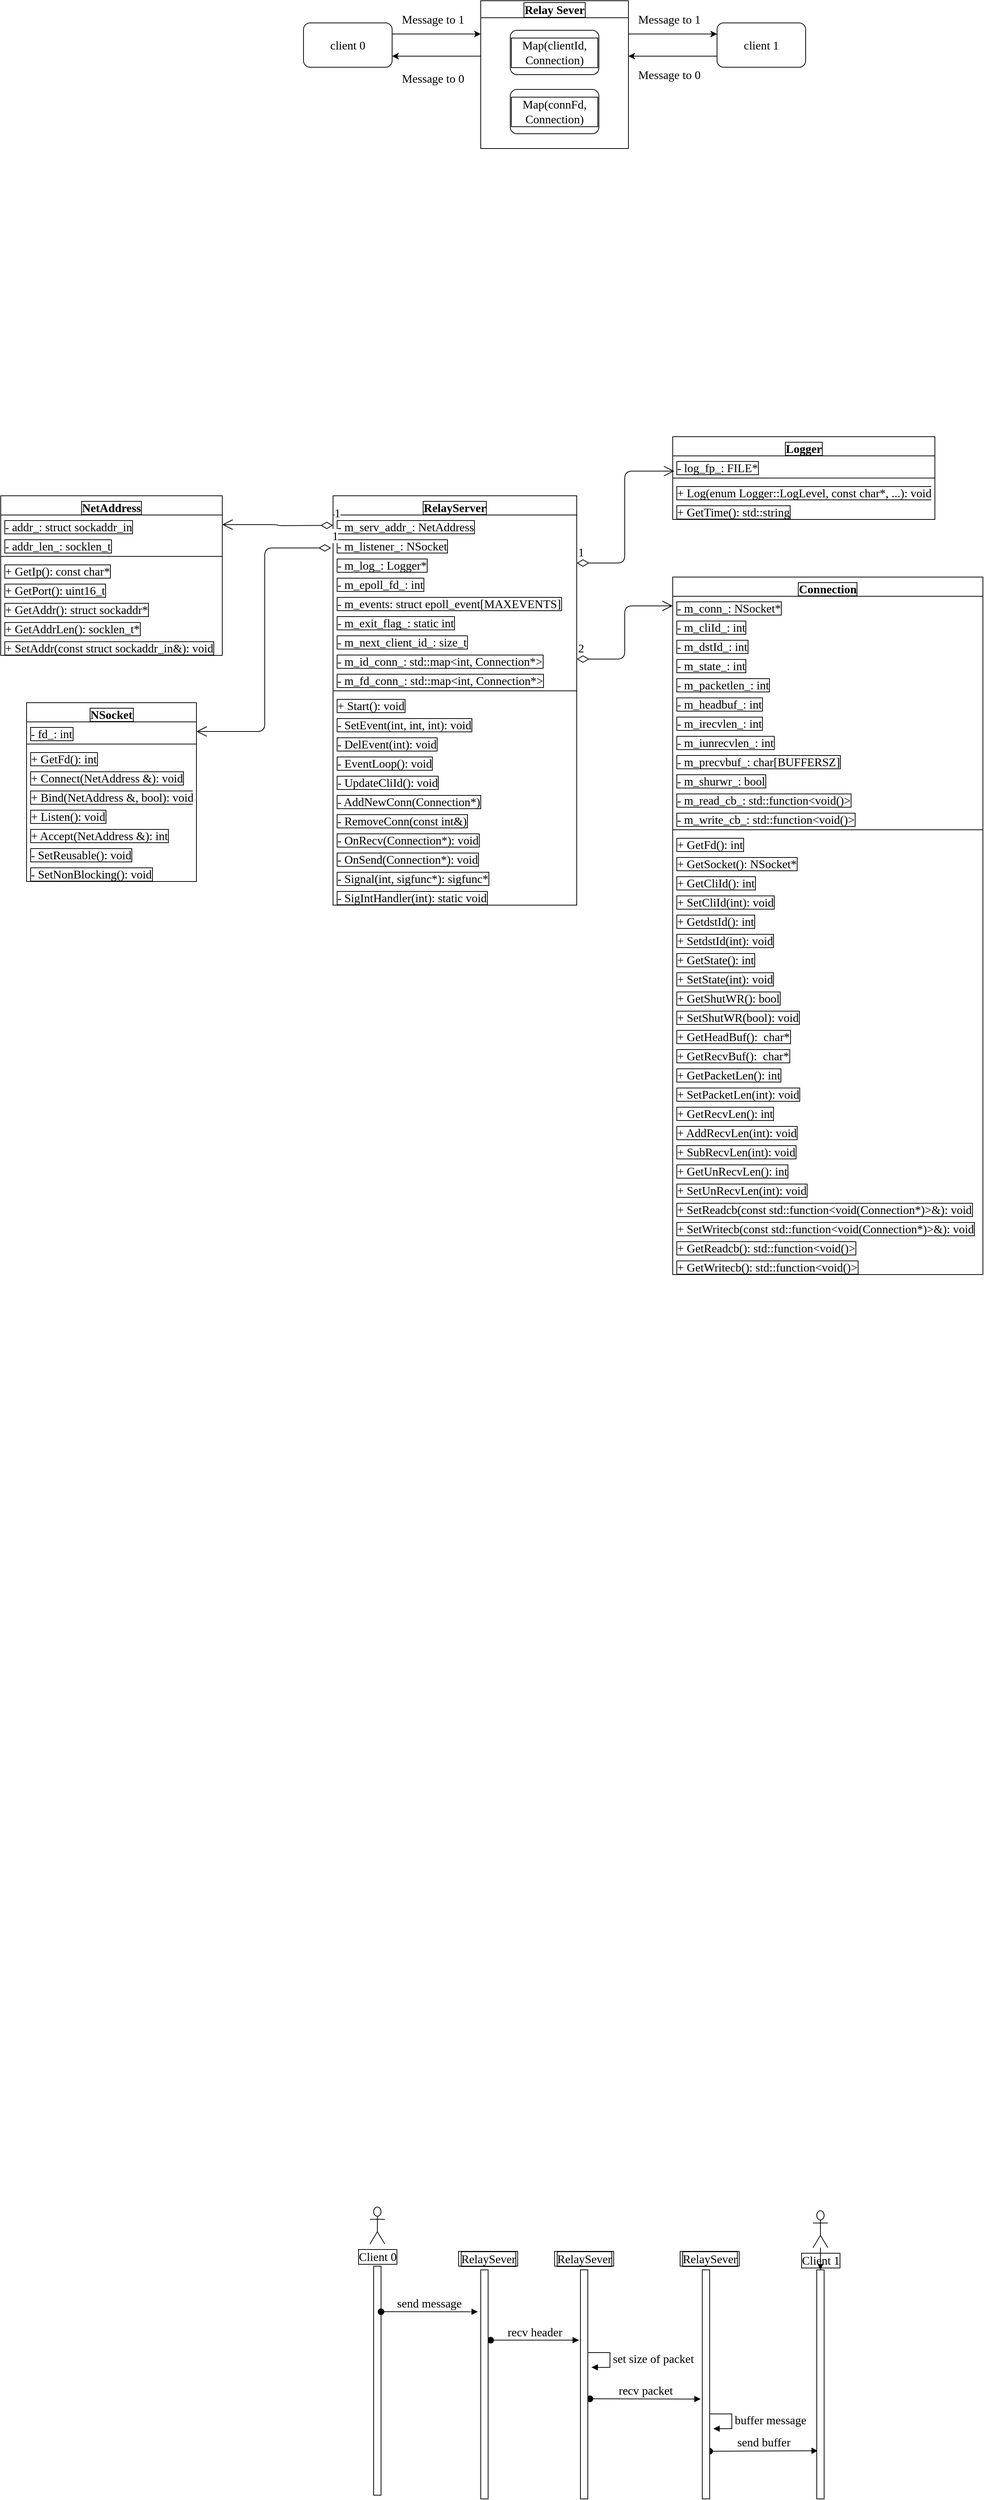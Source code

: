 <mxfile>
    <diagram id="8KLUlm-gPllUSoMWgSKK" name="第 1 页">
        <mxGraphModel dx="1813" dy="1085" grid="1" gridSize="10" guides="1" tooltips="1" connect="1" arrows="1" fold="1" page="0" pageScale="1" pageWidth="827" pageHeight="1169" math="0" shadow="0">
            <root>
                <mxCell id="0"/>
                <mxCell id="1" parent="0"/>
                <mxCell id="11" style="edgeStyle=none;html=1;exitX=1;exitY=0.25;exitDx=0;exitDy=0;fontFamily=Times New Roman;fontSize=16;" parent="1" edge="1">
                    <mxGeometry relative="1" as="geometry">
                        <mxPoint x="460" y="-265" as="sourcePoint"/>
                        <mxPoint x="580" y="-265" as="targetPoint"/>
                    </mxGeometry>
                </mxCell>
                <mxCell id="12" style="edgeStyle=none;html=1;fontFamily=Times New Roman;fontSize=16;entryX=1;entryY=0.75;entryDx=0;entryDy=0;" parent="1" edge="1">
                    <mxGeometry relative="1" as="geometry">
                        <mxPoint x="460" y="-235" as="targetPoint"/>
                        <mxPoint x="580" y="-235" as="sourcePoint"/>
                    </mxGeometry>
                </mxCell>
                <mxCell id="6" value="client 0" style="rounded=1;whiteSpace=wrap;html=1;fontFamily=Times New Roman;fontSize=16;" parent="1" vertex="1">
                    <mxGeometry x="20" y="-280" width="120" height="60" as="geometry"/>
                </mxCell>
                <mxCell id="7" value="client 1" style="rounded=1;whiteSpace=wrap;html=1;fontFamily=Times New Roman;fontSize=16;" parent="1" vertex="1">
                    <mxGeometry x="580" y="-280" width="120" height="60" as="geometry"/>
                </mxCell>
                <mxCell id="9" value="Relay Sever" style="swimlane;whiteSpace=wrap;html=1;labelBorderColor=default;fontFamily=Times New Roman;fontSize=16;" parent="1" vertex="1">
                    <mxGeometry x="260" y="-310" width="200" height="200" as="geometry">
                        <mxRectangle x="290" y="110" width="120" height="30" as="alternateBounds"/>
                    </mxGeometry>
                </mxCell>
                <mxCell id="16" value="Map(clientId, Connection)" style="rounded=1;whiteSpace=wrap;html=1;labelBorderColor=default;fontFamily=Times New Roman;fontSize=16;" parent="9" vertex="1">
                    <mxGeometry x="40" y="40" width="120" height="60" as="geometry"/>
                </mxCell>
                <mxCell id="17" value="Map(connFd, Connection)" style="rounded=1;whiteSpace=wrap;html=1;labelBorderColor=default;fontFamily=Times New Roman;fontSize=16;" parent="9" vertex="1">
                    <mxGeometry x="40" y="120" width="120" height="60" as="geometry"/>
                </mxCell>
                <mxCell id="15" value="Message to 1" style="text;html=1;align=center;verticalAlign=middle;resizable=0;points=[];autosize=1;strokeColor=none;fillColor=none;fontSize=16;fontFamily=Times New Roman;" parent="1" vertex="1">
                    <mxGeometry x="460" y="-300" width="110" height="30" as="geometry"/>
                </mxCell>
                <mxCell id="18" value="Message to 0" style="text;html=1;align=center;verticalAlign=middle;resizable=0;points=[];autosize=1;strokeColor=none;fillColor=none;fontSize=16;fontFamily=Times New Roman;" parent="1" vertex="1">
                    <mxGeometry x="460" y="-225" width="110" height="30" as="geometry"/>
                </mxCell>
                <mxCell id="19" style="edgeStyle=none;html=1;exitX=1;exitY=0.25;exitDx=0;exitDy=0;fontFamily=Times New Roman;fontSize=16;" parent="1" edge="1">
                    <mxGeometry relative="1" as="geometry">
                        <mxPoint x="140" y="-265" as="sourcePoint"/>
                        <mxPoint x="260" y="-265" as="targetPoint"/>
                    </mxGeometry>
                </mxCell>
                <mxCell id="20" style="edgeStyle=none;html=1;fontFamily=Times New Roman;fontSize=16;entryX=1;entryY=0.75;entryDx=0;entryDy=0;" parent="1" edge="1">
                    <mxGeometry relative="1" as="geometry">
                        <mxPoint x="140" y="-235" as="targetPoint"/>
                        <mxPoint x="260" y="-235" as="sourcePoint"/>
                    </mxGeometry>
                </mxCell>
                <mxCell id="21" value="Message to 1" style="text;html=1;align=center;verticalAlign=middle;resizable=0;points=[];autosize=1;strokeColor=none;fillColor=none;fontSize=16;fontFamily=Times New Roman;" parent="1" vertex="1">
                    <mxGeometry x="140" y="-300" width="110" height="30" as="geometry"/>
                </mxCell>
                <mxCell id="22" value="Message to 0" style="text;html=1;align=center;verticalAlign=middle;resizable=0;points=[];autosize=1;strokeColor=none;fillColor=none;fontSize=16;fontFamily=Times New Roman;" parent="1" vertex="1">
                    <mxGeometry x="140" y="-220" width="110" height="30" as="geometry"/>
                </mxCell>
                <mxCell id="31" value="RelayServer" style="swimlane;fontStyle=1;align=center;verticalAlign=top;childLayout=stackLayout;horizontal=1;startSize=26;horizontalStack=0;resizeParent=1;resizeParentMax=0;resizeLast=0;collapsible=1;marginBottom=0;labelBorderColor=default;strokeColor=default;fontFamily=Times New Roman;fontSize=16;" parent="1" vertex="1">
                    <mxGeometry x="60" y="360" width="330" height="554" as="geometry"/>
                </mxCell>
                <mxCell id="32" value="- m_serv_addr_: NetAddress" style="text;strokeColor=none;fillColor=none;align=left;verticalAlign=top;spacingLeft=4;spacingRight=4;overflow=hidden;rotatable=0;points=[[0,0.5],[1,0.5]];portConstraint=eastwest;labelBorderColor=default;fontFamily=Times New Roman;fontSize=16;" parent="31" vertex="1">
                    <mxGeometry y="26" width="330" height="26" as="geometry"/>
                </mxCell>
                <mxCell id="36" value="- m_listener_: NSocket" style="text;strokeColor=none;fillColor=none;align=left;verticalAlign=top;spacingLeft=4;spacingRight=4;overflow=hidden;rotatable=0;points=[[0,0.5],[1,0.5]];portConstraint=eastwest;labelBorderColor=default;fontFamily=Times New Roman;fontSize=16;" parent="31" vertex="1">
                    <mxGeometry y="52" width="330" height="26" as="geometry"/>
                </mxCell>
                <mxCell id="37" value="- m_log_: Logger*" style="text;strokeColor=none;fillColor=none;align=left;verticalAlign=top;spacingLeft=4;spacingRight=4;overflow=hidden;rotatable=0;points=[[0,0.5],[1,0.5]];portConstraint=eastwest;labelBorderColor=default;fontFamily=Times New Roman;fontSize=16;" parent="31" vertex="1">
                    <mxGeometry y="78" width="330" height="26" as="geometry"/>
                </mxCell>
                <mxCell id="43" value="- m_epoll_fd_: int" style="text;strokeColor=none;fillColor=none;align=left;verticalAlign=top;spacingLeft=4;spacingRight=4;overflow=hidden;rotatable=0;points=[[0,0.5],[1,0.5]];portConstraint=eastwest;labelBorderColor=default;fontFamily=Times New Roman;fontSize=16;" parent="31" vertex="1">
                    <mxGeometry y="104" width="330" height="26" as="geometry"/>
                </mxCell>
                <mxCell id="216" value="- m_events: struct epoll_event[MAXEVENTS]" style="text;strokeColor=none;fillColor=none;align=left;verticalAlign=top;spacingLeft=4;spacingRight=4;overflow=hidden;rotatable=0;points=[[0,0.5],[1,0.5]];portConstraint=eastwest;labelBorderColor=default;fontFamily=Times New Roman;fontSize=16;" vertex="1" parent="31">
                    <mxGeometry y="130" width="330" height="26" as="geometry"/>
                </mxCell>
                <mxCell id="41" value="- m_exit_flag_: static int" style="text;strokeColor=none;fillColor=none;align=left;verticalAlign=top;spacingLeft=4;spacingRight=4;overflow=hidden;rotatable=0;points=[[0,0.5],[1,0.5]];portConstraint=eastwest;labelBorderColor=default;fontFamily=Times New Roman;fontSize=16;" parent="31" vertex="1">
                    <mxGeometry y="156" width="330" height="26" as="geometry"/>
                </mxCell>
                <mxCell id="40" value="- m_next_client_id_: size_t" style="text;strokeColor=none;fillColor=none;align=left;verticalAlign=top;spacingLeft=4;spacingRight=4;overflow=hidden;rotatable=0;points=[[0,0.5],[1,0.5]];portConstraint=eastwest;labelBorderColor=default;fontFamily=Times New Roman;fontSize=16;" parent="31" vertex="1">
                    <mxGeometry y="182" width="330" height="26" as="geometry"/>
                </mxCell>
                <mxCell id="39" value="- m_id_conn_: std::map&lt;int, Connection*&gt;" style="text;strokeColor=none;fillColor=none;align=left;verticalAlign=top;spacingLeft=4;spacingRight=4;overflow=hidden;rotatable=0;points=[[0,0.5],[1,0.5]];portConstraint=eastwest;labelBorderColor=default;fontFamily=Times New Roman;fontSize=16;" parent="31" vertex="1">
                    <mxGeometry y="208" width="330" height="26" as="geometry"/>
                </mxCell>
                <mxCell id="38" value="- m_fd_conn_: std::map&lt;int, Connection*&gt;" style="text;strokeColor=none;fillColor=none;align=left;verticalAlign=top;spacingLeft=4;spacingRight=4;overflow=hidden;rotatable=0;points=[[0,0.5],[1,0.5]];portConstraint=eastwest;labelBorderColor=default;fontFamily=Times New Roman;fontSize=16;" parent="31" vertex="1">
                    <mxGeometry y="234" width="330" height="26" as="geometry"/>
                </mxCell>
                <mxCell id="33" value="" style="line;strokeWidth=1;fillColor=none;align=left;verticalAlign=middle;spacingTop=-1;spacingLeft=3;spacingRight=3;rotatable=0;labelPosition=right;points=[];portConstraint=eastwest;strokeColor=inherit;labelBorderColor=default;fontFamily=Times New Roman;fontSize=16;" parent="31" vertex="1">
                    <mxGeometry y="260" width="330" height="8" as="geometry"/>
                </mxCell>
                <mxCell id="34" value="+ Start(): void" style="text;strokeColor=none;fillColor=none;align=left;verticalAlign=top;spacingLeft=4;spacingRight=4;overflow=hidden;rotatable=0;points=[[0,0.5],[1,0.5]];portConstraint=eastwest;labelBorderColor=default;fontFamily=Times New Roman;fontSize=16;" parent="31" vertex="1">
                    <mxGeometry y="268" width="330" height="26" as="geometry"/>
                </mxCell>
                <mxCell id="109" value="- SetEvent(int, int, int): void" style="text;strokeColor=none;fillColor=none;align=left;verticalAlign=top;spacingLeft=4;spacingRight=4;overflow=hidden;rotatable=0;points=[[0,0.5],[1,0.5]];portConstraint=eastwest;labelBorderColor=default;fontFamily=Times New Roman;fontSize=16;" parent="31" vertex="1">
                    <mxGeometry y="294" width="330" height="26" as="geometry"/>
                </mxCell>
                <mxCell id="111" value="- DelEvent(int): void" style="text;strokeColor=none;fillColor=none;align=left;verticalAlign=top;spacingLeft=4;spacingRight=4;overflow=hidden;rotatable=0;points=[[0,0.5],[1,0.5]];portConstraint=eastwest;labelBorderColor=default;fontFamily=Times New Roman;fontSize=16;" parent="31" vertex="1">
                    <mxGeometry y="320" width="330" height="26" as="geometry"/>
                </mxCell>
                <mxCell id="114" value="- EventLoop(): void" style="text;strokeColor=none;fillColor=none;align=left;verticalAlign=top;spacingLeft=4;spacingRight=4;overflow=hidden;rotatable=0;points=[[0,0.5],[1,0.5]];portConstraint=eastwest;labelBorderColor=default;fontFamily=Times New Roman;fontSize=16;" parent="31" vertex="1">
                    <mxGeometry y="346" width="330" height="26" as="geometry"/>
                </mxCell>
                <mxCell id="115" value="- UpdateCliId(): void" style="text;strokeColor=none;fillColor=none;align=left;verticalAlign=top;spacingLeft=4;spacingRight=4;overflow=hidden;rotatable=0;points=[[0,0.5],[1,0.5]];portConstraint=eastwest;labelBorderColor=default;fontFamily=Times New Roman;fontSize=16;" parent="31" vertex="1">
                    <mxGeometry y="372" width="330" height="26" as="geometry"/>
                </mxCell>
                <mxCell id="118" value="- AddNewConn(Connection*)" style="text;strokeColor=none;fillColor=none;align=left;verticalAlign=top;spacingLeft=4;spacingRight=4;overflow=hidden;rotatable=0;points=[[0,0.5],[1,0.5]];portConstraint=eastwest;labelBorderColor=default;fontFamily=Times New Roman;fontSize=16;" parent="31" vertex="1">
                    <mxGeometry y="398" width="330" height="26" as="geometry"/>
                </mxCell>
                <mxCell id="117" value="- RemoveConn(const int&amp;)" style="text;strokeColor=none;fillColor=none;align=left;verticalAlign=top;spacingLeft=4;spacingRight=4;overflow=hidden;rotatable=0;points=[[0,0.5],[1,0.5]];portConstraint=eastwest;labelBorderColor=default;fontFamily=Times New Roman;fontSize=16;" parent="31" vertex="1">
                    <mxGeometry y="424" width="330" height="26" as="geometry"/>
                </mxCell>
                <mxCell id="112" value="- OnRecv(Connection*): void" style="text;strokeColor=none;fillColor=none;align=left;verticalAlign=top;spacingLeft=4;spacingRight=4;overflow=hidden;rotatable=0;points=[[0,0.5],[1,0.5]];portConstraint=eastwest;labelBorderColor=default;fontFamily=Times New Roman;fontSize=16;" parent="31" vertex="1">
                    <mxGeometry y="450" width="330" height="26" as="geometry"/>
                </mxCell>
                <mxCell id="110" value="- OnSend(Connection*): void" style="text;strokeColor=none;fillColor=none;align=left;verticalAlign=top;spacingLeft=4;spacingRight=4;overflow=hidden;rotatable=0;points=[[0,0.5],[1,0.5]];portConstraint=eastwest;labelBorderColor=default;fontFamily=Times New Roman;fontSize=16;" parent="31" vertex="1">
                    <mxGeometry y="476" width="330" height="26" as="geometry"/>
                </mxCell>
                <mxCell id="116" value="- Signal(int, sigfunc*): sigfunc*" style="text;strokeColor=none;fillColor=none;align=left;verticalAlign=top;spacingLeft=4;spacingRight=4;overflow=hidden;rotatable=0;points=[[0,0.5],[1,0.5]];portConstraint=eastwest;labelBorderColor=default;fontFamily=Times New Roman;fontSize=16;" parent="31" vertex="1">
                    <mxGeometry y="502" width="330" height="26" as="geometry"/>
                </mxCell>
                <mxCell id="120" value="- SigIntHandler(int): static void" style="text;strokeColor=none;fillColor=none;align=left;verticalAlign=top;spacingLeft=4;spacingRight=4;overflow=hidden;rotatable=0;points=[[0,0.5],[1,0.5]];portConstraint=eastwest;labelBorderColor=default;fontFamily=Times New Roman;fontSize=16;" parent="31" vertex="1">
                    <mxGeometry y="528" width="330" height="26" as="geometry"/>
                </mxCell>
                <mxCell id="44" value="Logger" style="swimlane;fontStyle=1;align=center;verticalAlign=top;childLayout=stackLayout;horizontal=1;startSize=26;horizontalStack=0;resizeParent=1;resizeParentMax=0;resizeLast=0;collapsible=1;marginBottom=0;labelBorderColor=default;strokeColor=default;fontFamily=Times New Roman;fontSize=16;" parent="1" vertex="1">
                    <mxGeometry x="520" y="280" width="355" height="112" as="geometry"/>
                </mxCell>
                <mxCell id="45" value="- log_fp_: FILE*" style="text;strokeColor=none;fillColor=none;align=left;verticalAlign=top;spacingLeft=4;spacingRight=4;overflow=hidden;rotatable=0;points=[[0,0.5],[1,0.5]];portConstraint=eastwest;labelBorderColor=default;fontFamily=Times New Roman;fontSize=16;" parent="44" vertex="1">
                    <mxGeometry y="26" width="355" height="26" as="geometry"/>
                </mxCell>
                <mxCell id="46" value="" style="line;strokeWidth=1;fillColor=none;align=left;verticalAlign=middle;spacingTop=-1;spacingLeft=3;spacingRight=3;rotatable=0;labelPosition=right;points=[];portConstraint=eastwest;strokeColor=inherit;labelBorderColor=default;fontFamily=Times New Roman;fontSize=16;" parent="44" vertex="1">
                    <mxGeometry y="52" width="355" height="8" as="geometry"/>
                </mxCell>
                <mxCell id="47" value="+ Log(enum Logger::LogLevel, const char*, ...): void&#10;" style="text;strokeColor=none;fillColor=none;align=left;verticalAlign=top;spacingLeft=4;spacingRight=4;overflow=hidden;rotatable=0;points=[[0,0.5],[1,0.5]];portConstraint=eastwest;labelBorderColor=default;fontFamily=Times New Roman;fontSize=16;" parent="44" vertex="1">
                    <mxGeometry y="60" width="355" height="26" as="geometry"/>
                </mxCell>
                <mxCell id="48" value="+ GetTime(): std::string" style="text;strokeColor=none;fillColor=none;align=left;verticalAlign=top;spacingLeft=4;spacingRight=4;overflow=hidden;rotatable=0;points=[[0,0.5],[1,0.5]];portConstraint=eastwest;labelBorderColor=default;fontFamily=Times New Roman;fontSize=16;" parent="44" vertex="1">
                    <mxGeometry y="86" width="355" height="26" as="geometry"/>
                </mxCell>
                <mxCell id="49" value="1" style="endArrow=open;html=1;endSize=12;startArrow=diamondThin;startSize=14;startFill=0;edgeStyle=orthogonalEdgeStyle;align=left;verticalAlign=bottom;fontFamily=Times New Roman;fontSize=16;exitX=1;exitY=0.5;exitDx=0;exitDy=0;entryX=0.006;entryY=0.793;entryDx=0;entryDy=0;entryPerimeter=0;" parent="1" edge="1" target="45" source="37">
                    <mxGeometry x="-1" y="3" relative="1" as="geometry">
                        <mxPoint x="440" y="520" as="sourcePoint"/>
                        <mxPoint x="560" y="520" as="targetPoint"/>
                    </mxGeometry>
                </mxCell>
                <mxCell id="75" value="Client 0" style="shape=umlActor;verticalLabelPosition=bottom;verticalAlign=top;html=1;labelBorderColor=default;strokeColor=default;fontFamily=Times New Roman;fontSize=16;" parent="1" vertex="1">
                    <mxGeometry x="110" y="2676" width="20" height="50" as="geometry"/>
                </mxCell>
                <mxCell id="76" value="" style="html=1;points=[];perimeter=orthogonalPerimeter;labelBorderColor=default;strokeColor=default;fontFamily=Times New Roman;fontSize=16;" parent="1" vertex="1">
                    <mxGeometry x="115" y="2756" width="10" height="310" as="geometry"/>
                </mxCell>
                <mxCell id="78" value="send message" style="html=1;verticalAlign=bottom;startArrow=oval;endArrow=block;startSize=8;rounded=0;fontFamily=Times New Roman;fontSize=16;entryX=-0.389;entryY=0.183;entryDx=0;entryDy=0;entryPerimeter=0;" parent="1" target="100" edge="1">
                    <mxGeometry x="-0.007" relative="1" as="geometry">
                        <mxPoint x="125" y="2817.66" as="sourcePoint"/>
                        <mxPoint x="270" y="2818" as="targetPoint"/>
                        <mxPoint as="offset"/>
                    </mxGeometry>
                </mxCell>
                <mxCell id="80" value="recv header" style="html=1;verticalAlign=bottom;startArrow=oval;endArrow=block;startSize=8;rounded=0;fontFamily=Times New Roman;fontSize=16;entryX=-0.2;entryY=0.193;entryDx=0;entryDy=0;entryPerimeter=0;exitX=1.338;exitY=0.307;exitDx=0;exitDy=0;exitPerimeter=0;" parent="1" edge="1" source="100">
                    <mxGeometry x="-0.009" y="-1" relative="1" as="geometry">
                        <mxPoint x="280" y="2856" as="sourcePoint"/>
                        <mxPoint x="393" y="2856.18" as="targetPoint"/>
                        <mxPoint as="offset"/>
                    </mxGeometry>
                </mxCell>
                <mxCell id="83" value="set size of packet" style="edgeStyle=orthogonalEdgeStyle;html=1;align=left;spacingLeft=2;endArrow=block;rounded=0;entryX=1;entryY=0;fontFamily=Times New Roman;fontSize=16;" parent="1" edge="1">
                    <mxGeometry relative="1" as="geometry">
                        <mxPoint x="405" y="2873" as="sourcePoint"/>
                        <Array as="points">
                            <mxPoint x="435" y="2873"/>
                        </Array>
                        <mxPoint x="410" y="2893" as="targetPoint"/>
                    </mxGeometry>
                </mxCell>
                <mxCell id="85" value="recv packet" style="html=1;verticalAlign=bottom;startArrow=oval;endArrow=block;startSize=8;rounded=0;fontFamily=Times New Roman;fontSize=16;exitX=1.287;exitY=0.563;exitDx=0;exitDy=0;exitPerimeter=0;entryX=-0.213;entryY=0.564;entryDx=0;entryDy=0;entryPerimeter=0;" parent="1" source="101" target="102" edge="1">
                    <mxGeometry relative="1" as="geometry">
                        <mxPoint x="405" y="2936" as="sourcePoint"/>
                        <mxPoint x="550" y="2936" as="targetPoint"/>
                    </mxGeometry>
                </mxCell>
                <mxCell id="86" value="RelaySever" style="html=1;labelBorderColor=default;strokeColor=default;fontFamily=Times New Roman;fontSize=16;" parent="1" vertex="1">
                    <mxGeometry x="230" y="2736" width="80" height="20" as="geometry"/>
                </mxCell>
                <mxCell id="88" value="RelaySever" style="html=1;labelBorderColor=default;strokeColor=default;fontFamily=Times New Roman;fontSize=16;" parent="1" vertex="1">
                    <mxGeometry x="360" y="2736" width="80" height="20" as="geometry"/>
                </mxCell>
                <mxCell id="89" value="RelaySever" style="html=1;labelBorderColor=default;strokeColor=default;fontFamily=Times New Roman;fontSize=16;" parent="1" vertex="1">
                    <mxGeometry x="530" y="2736" width="80" height="20" as="geometry"/>
                </mxCell>
                <mxCell id="98" value="send buffer" style="html=1;verticalAlign=bottom;startArrow=oval;endArrow=block;startSize=8;rounded=0;fontFamily=Times New Roman;fontSize=16;entryX=0.15;entryY=0.79;entryDx=0;entryDy=0;entryPerimeter=0;" parent="1" target="105" edge="1">
                    <mxGeometry relative="1" as="geometry">
                        <mxPoint x="570" y="3006.5" as="sourcePoint"/>
                        <mxPoint x="717.52" y="3006.83" as="targetPoint"/>
                    </mxGeometry>
                </mxCell>
                <mxCell id="100" value="" style="html=1;points=[];perimeter=orthogonalPerimeter;labelBorderColor=default;strokeColor=default;fontFamily=Times New Roman;fontSize=16;" parent="1" vertex="1">
                    <mxGeometry x="260" y="2761" width="10" height="310" as="geometry"/>
                </mxCell>
                <mxCell id="101" value="" style="html=1;points=[];perimeter=orthogonalPerimeter;labelBorderColor=default;strokeColor=default;fontFamily=Times New Roman;fontSize=16;" parent="1" vertex="1">
                    <mxGeometry x="395" y="2761" width="10" height="310" as="geometry"/>
                </mxCell>
                <mxCell id="102" value="" style="html=1;points=[];perimeter=orthogonalPerimeter;labelBorderColor=default;strokeColor=default;fontFamily=Times New Roman;fontSize=16;" parent="1" vertex="1">
                    <mxGeometry x="560" y="2761" width="10" height="310" as="geometry"/>
                </mxCell>
                <mxCell id="108" value="" style="edgeStyle=none;rounded=0;html=1;fontFamily=Times New Roman;fontSize=16;" parent="1" source="104" target="105" edge="1">
                    <mxGeometry relative="1" as="geometry"/>
                </mxCell>
                <mxCell id="104" value="Client 1" style="shape=umlActor;verticalLabelPosition=bottom;verticalAlign=top;html=1;labelBorderColor=default;strokeColor=default;fontFamily=Times New Roman;fontSize=16;" parent="1" vertex="1">
                    <mxGeometry x="710" y="2681" width="20" height="50" as="geometry"/>
                </mxCell>
                <mxCell id="105" value="" style="html=1;points=[];perimeter=orthogonalPerimeter;labelBorderColor=default;strokeColor=default;fontFamily=Times New Roman;fontSize=16;" parent="1" vertex="1">
                    <mxGeometry x="715" y="2761" width="10" height="310" as="geometry"/>
                </mxCell>
                <mxCell id="107" value="buffer message" style="edgeStyle=orthogonalEdgeStyle;html=1;align=left;spacingLeft=2;endArrow=block;rounded=0;entryX=1;entryY=0;fontFamily=Times New Roman;fontSize=16;" parent="1" edge="1">
                    <mxGeometry relative="1" as="geometry">
                        <mxPoint x="570" y="2956" as="sourcePoint"/>
                        <Array as="points">
                            <mxPoint x="600" y="2956"/>
                        </Array>
                        <mxPoint x="575" y="2976" as="targetPoint"/>
                    </mxGeometry>
                </mxCell>
                <mxCell id="121" value="NetAddress" style="swimlane;fontStyle=1;align=center;verticalAlign=top;childLayout=stackLayout;horizontal=1;startSize=26;horizontalStack=0;resizeParent=1;resizeParentMax=0;resizeLast=0;collapsible=1;marginBottom=0;labelBorderColor=default;strokeColor=default;fontFamily=Times New Roman;fontSize=16;" vertex="1" parent="1">
                    <mxGeometry x="-390" y="360" width="300" height="216" as="geometry"/>
                </mxCell>
                <mxCell id="122" value="- addr_: struct sockaddr_in" style="text;strokeColor=none;fillColor=none;align=left;verticalAlign=top;spacingLeft=4;spacingRight=4;overflow=hidden;rotatable=0;points=[[0,0.5],[1,0.5]];portConstraint=eastwest;labelBorderColor=default;fontFamily=Times New Roman;fontSize=16;" vertex="1" parent="121">
                    <mxGeometry y="26" width="300" height="26" as="geometry"/>
                </mxCell>
                <mxCell id="123" value="- addr_len_: socklen_t" style="text;strokeColor=none;fillColor=none;align=left;verticalAlign=top;spacingLeft=4;spacingRight=4;overflow=hidden;rotatable=0;points=[[0,0.5],[1,0.5]];portConstraint=eastwest;labelBorderColor=default;fontFamily=Times New Roman;fontSize=16;" vertex="1" parent="121">
                    <mxGeometry y="52" width="300" height="26" as="geometry"/>
                </mxCell>
                <mxCell id="131" value="" style="line;strokeWidth=1;fillColor=none;align=left;verticalAlign=middle;spacingTop=-1;spacingLeft=3;spacingRight=3;rotatable=0;labelPosition=right;points=[];portConstraint=eastwest;strokeColor=inherit;labelBorderColor=default;fontFamily=Times New Roman;fontSize=16;" vertex="1" parent="121">
                    <mxGeometry y="78" width="300" height="8" as="geometry"/>
                </mxCell>
                <mxCell id="132" value="+ GetIp(): const char*" style="text;strokeColor=none;fillColor=none;align=left;verticalAlign=top;spacingLeft=4;spacingRight=4;overflow=hidden;rotatable=0;points=[[0,0.5],[1,0.5]];portConstraint=eastwest;labelBorderColor=default;fontFamily=Times New Roman;fontSize=16;" vertex="1" parent="121">
                    <mxGeometry y="86" width="300" height="26" as="geometry"/>
                </mxCell>
                <mxCell id="133" value="+ GetPort(): uint16_t" style="text;strokeColor=none;fillColor=none;align=left;verticalAlign=top;spacingLeft=4;spacingRight=4;overflow=hidden;rotatable=0;points=[[0,0.5],[1,0.5]];portConstraint=eastwest;labelBorderColor=default;fontFamily=Times New Roman;fontSize=16;" vertex="1" parent="121">
                    <mxGeometry y="112" width="300" height="26" as="geometry"/>
                </mxCell>
                <mxCell id="134" value="+ GetAddr(): struct sockaddr*" style="text;strokeColor=none;fillColor=none;align=left;verticalAlign=top;spacingLeft=4;spacingRight=4;overflow=hidden;rotatable=0;points=[[0,0.5],[1,0.5]];portConstraint=eastwest;labelBorderColor=default;fontFamily=Times New Roman;fontSize=16;" vertex="1" parent="121">
                    <mxGeometry y="138" width="300" height="26" as="geometry"/>
                </mxCell>
                <mxCell id="135" value="+ GetAddrLen(): socklen_t*" style="text;strokeColor=none;fillColor=none;align=left;verticalAlign=top;spacingLeft=4;spacingRight=4;overflow=hidden;rotatable=0;points=[[0,0.5],[1,0.5]];portConstraint=eastwest;labelBorderColor=default;fontFamily=Times New Roman;fontSize=16;" vertex="1" parent="121">
                    <mxGeometry y="164" width="300" height="26" as="geometry"/>
                </mxCell>
                <mxCell id="136" value="+ SetAddr(const struct sockaddr_in&amp;): void" style="text;strokeColor=none;fillColor=none;align=left;verticalAlign=top;spacingLeft=4;spacingRight=4;overflow=hidden;rotatable=0;points=[[0,0.5],[1,0.5]];portConstraint=eastwest;labelBorderColor=default;fontFamily=Times New Roman;fontSize=16;" vertex="1" parent="121">
                    <mxGeometry y="190" width="300" height="26" as="geometry"/>
                </mxCell>
                <mxCell id="143" value="NSocket" style="swimlane;fontStyle=1;align=center;verticalAlign=top;childLayout=stackLayout;horizontal=1;startSize=26;horizontalStack=0;resizeParent=1;resizeParentMax=0;resizeLast=0;collapsible=1;marginBottom=0;labelBorderColor=default;strokeColor=default;fontFamily=Times New Roman;fontSize=16;" vertex="1" parent="1">
                    <mxGeometry x="-355" y="640" width="230" height="242" as="geometry"/>
                </mxCell>
                <mxCell id="144" value="- fd_: int" style="text;strokeColor=none;fillColor=none;align=left;verticalAlign=top;spacingLeft=4;spacingRight=4;overflow=hidden;rotatable=0;points=[[0,0.5],[1,0.5]];portConstraint=eastwest;labelBorderColor=default;fontFamily=Times New Roman;fontSize=16;" vertex="1" parent="143">
                    <mxGeometry y="26" width="230" height="26" as="geometry"/>
                </mxCell>
                <mxCell id="146" value="" style="line;strokeWidth=1;fillColor=none;align=left;verticalAlign=middle;spacingTop=-1;spacingLeft=3;spacingRight=3;rotatable=0;labelPosition=right;points=[];portConstraint=eastwest;strokeColor=inherit;labelBorderColor=default;fontFamily=Times New Roman;fontSize=16;" vertex="1" parent="143">
                    <mxGeometry y="52" width="230" height="8" as="geometry"/>
                </mxCell>
                <mxCell id="147" value="+ GetFd(): int" style="text;strokeColor=none;fillColor=none;align=left;verticalAlign=top;spacingLeft=4;spacingRight=4;overflow=hidden;rotatable=0;points=[[0,0.5],[1,0.5]];portConstraint=eastwest;labelBorderColor=default;fontFamily=Times New Roman;fontSize=16;" vertex="1" parent="143">
                    <mxGeometry y="60" width="230" height="26" as="geometry"/>
                </mxCell>
                <mxCell id="148" value="+ Connect(NetAddress &amp;): void" style="text;strokeColor=none;fillColor=none;align=left;verticalAlign=top;spacingLeft=4;spacingRight=4;overflow=hidden;rotatable=0;points=[[0,0.5],[1,0.5]];portConstraint=eastwest;labelBorderColor=default;fontFamily=Times New Roman;fontSize=16;" vertex="1" parent="143">
                    <mxGeometry y="86" width="230" height="26" as="geometry"/>
                </mxCell>
                <mxCell id="149" value="+ Bind(NetAddress &amp;, bool): void" style="text;strokeColor=none;fillColor=none;align=left;verticalAlign=top;spacingLeft=4;spacingRight=4;overflow=hidden;rotatable=0;points=[[0,0.5],[1,0.5]];portConstraint=eastwest;labelBorderColor=default;fontFamily=Times New Roman;fontSize=16;" vertex="1" parent="143">
                    <mxGeometry y="112" width="230" height="26" as="geometry"/>
                </mxCell>
                <mxCell id="150" value="+ Listen(): void" style="text;strokeColor=none;fillColor=none;align=left;verticalAlign=top;spacingLeft=4;spacingRight=4;overflow=hidden;rotatable=0;points=[[0,0.5],[1,0.5]];portConstraint=eastwest;labelBorderColor=default;fontFamily=Times New Roman;fontSize=16;" vertex="1" parent="143">
                    <mxGeometry y="138" width="230" height="26" as="geometry"/>
                </mxCell>
                <mxCell id="151" value="+ Accept(NetAddress &amp;): int" style="text;strokeColor=none;fillColor=none;align=left;verticalAlign=top;spacingLeft=4;spacingRight=4;overflow=hidden;rotatable=0;points=[[0,0.5],[1,0.5]];portConstraint=eastwest;labelBorderColor=default;fontFamily=Times New Roman;fontSize=16;" vertex="1" parent="143">
                    <mxGeometry y="164" width="230" height="26" as="geometry"/>
                </mxCell>
                <mxCell id="153" value="- SetReusable(): void" style="text;strokeColor=none;fillColor=none;align=left;verticalAlign=top;spacingLeft=4;spacingRight=4;overflow=hidden;rotatable=0;points=[[0,0.5],[1,0.5]];portConstraint=eastwest;labelBorderColor=default;fontFamily=Times New Roman;fontSize=16;" vertex="1" parent="143">
                    <mxGeometry y="190" width="230" height="26" as="geometry"/>
                </mxCell>
                <mxCell id="152" value="- SetNonBlocking(): void" style="text;strokeColor=none;fillColor=none;align=left;verticalAlign=top;spacingLeft=4;spacingRight=4;overflow=hidden;rotatable=0;points=[[0,0.5],[1,0.5]];portConstraint=eastwest;labelBorderColor=default;fontFamily=Times New Roman;fontSize=16;" vertex="1" parent="143">
                    <mxGeometry y="216" width="230" height="26" as="geometry"/>
                </mxCell>
                <mxCell id="154" value="Connection" style="swimlane;fontStyle=1;align=center;verticalAlign=top;childLayout=stackLayout;horizontal=1;startSize=26;horizontalStack=0;resizeParent=1;resizeParentMax=0;resizeLast=0;collapsible=1;marginBottom=0;labelBorderColor=default;strokeColor=default;fontFamily=Times New Roman;fontSize=16;" vertex="1" parent="1">
                    <mxGeometry x="520" y="470" width="420" height="944" as="geometry"/>
                </mxCell>
                <mxCell id="155" value="- m_conn_: NSocket*" style="text;strokeColor=none;fillColor=none;align=left;verticalAlign=top;spacingLeft=4;spacingRight=4;overflow=hidden;rotatable=0;points=[[0,0.5],[1,0.5]];portConstraint=eastwest;labelBorderColor=default;fontFamily=Times New Roman;fontSize=16;" vertex="1" parent="154">
                    <mxGeometry y="26" width="420" height="26" as="geometry"/>
                </mxCell>
                <mxCell id="156" value="- m_cliId_: int" style="text;strokeColor=none;fillColor=none;align=left;verticalAlign=top;spacingLeft=4;spacingRight=4;overflow=hidden;rotatable=0;points=[[0,0.5],[1,0.5]];portConstraint=eastwest;labelBorderColor=default;fontFamily=Times New Roman;fontSize=16;" vertex="1" parent="154">
                    <mxGeometry y="52" width="420" height="26" as="geometry"/>
                </mxCell>
                <mxCell id="157" value="- m_dstId_: int" style="text;strokeColor=none;fillColor=none;align=left;verticalAlign=top;spacingLeft=4;spacingRight=4;overflow=hidden;rotatable=0;points=[[0,0.5],[1,0.5]];portConstraint=eastwest;labelBorderColor=default;fontFamily=Times New Roman;fontSize=16;" vertex="1" parent="154">
                    <mxGeometry y="78" width="420" height="26" as="geometry"/>
                </mxCell>
                <mxCell id="158" value="- m_state_: int" style="text;strokeColor=none;fillColor=none;align=left;verticalAlign=top;spacingLeft=4;spacingRight=4;overflow=hidden;rotatable=0;points=[[0,0.5],[1,0.5]];portConstraint=eastwest;labelBorderColor=default;fontFamily=Times New Roman;fontSize=16;" vertex="1" parent="154">
                    <mxGeometry y="104" width="420" height="26" as="geometry"/>
                </mxCell>
                <mxCell id="159" value="- m_packetlen_: int" style="text;strokeColor=none;fillColor=none;align=left;verticalAlign=top;spacingLeft=4;spacingRight=4;overflow=hidden;rotatable=0;points=[[0,0.5],[1,0.5]];portConstraint=eastwest;labelBorderColor=default;fontFamily=Times New Roman;fontSize=16;" vertex="1" parent="154">
                    <mxGeometry y="130" width="420" height="26" as="geometry"/>
                </mxCell>
                <mxCell id="160" value="- m_headbuf_: int" style="text;strokeColor=none;fillColor=none;align=left;verticalAlign=top;spacingLeft=4;spacingRight=4;overflow=hidden;rotatable=0;points=[[0,0.5],[1,0.5]];portConstraint=eastwest;labelBorderColor=default;fontFamily=Times New Roman;fontSize=16;" vertex="1" parent="154">
                    <mxGeometry y="156" width="420" height="26" as="geometry"/>
                </mxCell>
                <mxCell id="161" value="- m_irecvlen_: int" style="text;strokeColor=none;fillColor=none;align=left;verticalAlign=top;spacingLeft=4;spacingRight=4;overflow=hidden;rotatable=0;points=[[0,0.5],[1,0.5]];portConstraint=eastwest;labelBorderColor=default;fontFamily=Times New Roman;fontSize=16;" vertex="1" parent="154">
                    <mxGeometry y="182" width="420" height="26" as="geometry"/>
                </mxCell>
                <mxCell id="162" value="- m_iunrecvlen_: int" style="text;strokeColor=none;fillColor=none;align=left;verticalAlign=top;spacingLeft=4;spacingRight=4;overflow=hidden;rotatable=0;points=[[0,0.5],[1,0.5]];portConstraint=eastwest;labelBorderColor=default;fontFamily=Times New Roman;fontSize=16;" vertex="1" parent="154">
                    <mxGeometry y="208" width="420" height="26" as="geometry"/>
                </mxCell>
                <mxCell id="163" value="- m_precvbuf_: char[BUFFERSZ]" style="text;strokeColor=none;fillColor=none;align=left;verticalAlign=top;spacingLeft=4;spacingRight=4;overflow=hidden;rotatable=0;points=[[0,0.5],[1,0.5]];portConstraint=eastwest;labelBorderColor=default;fontFamily=Times New Roman;fontSize=16;" vertex="1" parent="154">
                    <mxGeometry y="234" width="420" height="26" as="geometry"/>
                </mxCell>
                <mxCell id="177" value="- m_shurwr_: bool" style="text;strokeColor=none;fillColor=none;align=left;verticalAlign=top;spacingLeft=4;spacingRight=4;overflow=hidden;rotatable=0;points=[[0,0.5],[1,0.5]];portConstraint=eastwest;labelBorderColor=default;fontFamily=Times New Roman;fontSize=16;" vertex="1" parent="154">
                    <mxGeometry y="260" width="420" height="26" as="geometry"/>
                </mxCell>
                <mxCell id="178" value="- m_read_cb_: std::function&lt;void()&gt;" style="text;strokeColor=none;fillColor=none;align=left;verticalAlign=top;spacingLeft=4;spacingRight=4;overflow=hidden;rotatable=0;points=[[0,0.5],[1,0.5]];portConstraint=eastwest;labelBorderColor=default;fontFamily=Times New Roman;fontSize=16;" vertex="1" parent="154">
                    <mxGeometry y="286" width="420" height="26" as="geometry"/>
                </mxCell>
                <mxCell id="176" value="- m_write_cb_: std::function&lt;void()&gt;" style="text;strokeColor=none;fillColor=none;align=left;verticalAlign=top;spacingLeft=4;spacingRight=4;overflow=hidden;rotatable=0;points=[[0,0.5],[1,0.5]];portConstraint=eastwest;labelBorderColor=default;fontFamily=Times New Roman;fontSize=16;" vertex="1" parent="154">
                    <mxGeometry y="312" width="420" height="26" as="geometry"/>
                </mxCell>
                <mxCell id="164" value="" style="line;strokeWidth=1;fillColor=none;align=left;verticalAlign=middle;spacingTop=-1;spacingLeft=3;spacingRight=3;rotatable=0;labelPosition=right;points=[];portConstraint=eastwest;strokeColor=inherit;labelBorderColor=default;fontFamily=Times New Roman;fontSize=16;" vertex="1" parent="154">
                    <mxGeometry y="338" width="420" height="8" as="geometry"/>
                </mxCell>
                <mxCell id="165" value="+ GetFd(): int" style="text;strokeColor=none;fillColor=none;align=left;verticalAlign=top;spacingLeft=4;spacingRight=4;overflow=hidden;rotatable=0;points=[[0,0.5],[1,0.5]];portConstraint=eastwest;labelBorderColor=default;fontFamily=Times New Roman;fontSize=16;" vertex="1" parent="154">
                    <mxGeometry y="346" width="420" height="26" as="geometry"/>
                </mxCell>
                <mxCell id="166" value="+ GetSocket(): NSocket*" style="text;strokeColor=none;fillColor=none;align=left;verticalAlign=top;spacingLeft=4;spacingRight=4;overflow=hidden;rotatable=0;points=[[0,0.5],[1,0.5]];portConstraint=eastwest;labelBorderColor=default;fontFamily=Times New Roman;fontSize=16;" vertex="1" parent="154">
                    <mxGeometry y="372" width="420" height="26" as="geometry"/>
                </mxCell>
                <mxCell id="167" value="+ GetCliId(): int" style="text;strokeColor=none;fillColor=none;align=left;verticalAlign=top;spacingLeft=4;spacingRight=4;overflow=hidden;rotatable=0;points=[[0,0.5],[1,0.5]];portConstraint=eastwest;labelBorderColor=default;fontFamily=Times New Roman;fontSize=16;" vertex="1" parent="154">
                    <mxGeometry y="398" width="420" height="26" as="geometry"/>
                </mxCell>
                <mxCell id="168" value="+ SetCliId(int): void" style="text;strokeColor=none;fillColor=none;align=left;verticalAlign=top;spacingLeft=4;spacingRight=4;overflow=hidden;rotatable=0;points=[[0,0.5],[1,0.5]];portConstraint=eastwest;labelBorderColor=default;fontFamily=Times New Roman;fontSize=16;" vertex="1" parent="154">
                    <mxGeometry y="424" width="420" height="26" as="geometry"/>
                </mxCell>
                <mxCell id="169" value="+ GetdstId(): int" style="text;strokeColor=none;fillColor=none;align=left;verticalAlign=top;spacingLeft=4;spacingRight=4;overflow=hidden;rotatable=0;points=[[0,0.5],[1,0.5]];portConstraint=eastwest;labelBorderColor=default;fontFamily=Times New Roman;fontSize=16;" vertex="1" parent="154">
                    <mxGeometry y="450" width="420" height="26" as="geometry"/>
                </mxCell>
                <mxCell id="170" value="+ SetdstId(int): void" style="text;strokeColor=none;fillColor=none;align=left;verticalAlign=top;spacingLeft=4;spacingRight=4;overflow=hidden;rotatable=0;points=[[0,0.5],[1,0.5]];portConstraint=eastwest;labelBorderColor=default;fontFamily=Times New Roman;fontSize=16;" vertex="1" parent="154">
                    <mxGeometry y="476" width="420" height="26" as="geometry"/>
                </mxCell>
                <mxCell id="171" value="+ GetState(): int" style="text;strokeColor=none;fillColor=none;align=left;verticalAlign=top;spacingLeft=4;spacingRight=4;overflow=hidden;rotatable=0;points=[[0,0.5],[1,0.5]];portConstraint=eastwest;labelBorderColor=default;fontFamily=Times New Roman;fontSize=16;" vertex="1" parent="154">
                    <mxGeometry y="502" width="420" height="26" as="geometry"/>
                </mxCell>
                <mxCell id="172" value="+ SetState(int): void" style="text;strokeColor=none;fillColor=none;align=left;verticalAlign=top;spacingLeft=4;spacingRight=4;overflow=hidden;rotatable=0;points=[[0,0.5],[1,0.5]];portConstraint=eastwest;labelBorderColor=default;fontFamily=Times New Roman;fontSize=16;" vertex="1" parent="154">
                    <mxGeometry y="528" width="420" height="26" as="geometry"/>
                </mxCell>
                <mxCell id="173" value="+ GetShutWR(): bool" style="text;strokeColor=none;fillColor=none;align=left;verticalAlign=top;spacingLeft=4;spacingRight=4;overflow=hidden;rotatable=0;points=[[0,0.5],[1,0.5]];portConstraint=eastwest;labelBorderColor=default;fontFamily=Times New Roman;fontSize=16;" vertex="1" parent="154">
                    <mxGeometry y="554" width="420" height="26" as="geometry"/>
                </mxCell>
                <mxCell id="174" value="+ SetShutWR(bool): void" style="text;strokeColor=none;fillColor=none;align=left;verticalAlign=top;spacingLeft=4;spacingRight=4;overflow=hidden;rotatable=0;points=[[0,0.5],[1,0.5]];portConstraint=eastwest;labelBorderColor=default;fontFamily=Times New Roman;fontSize=16;" vertex="1" parent="154">
                    <mxGeometry y="580" width="420" height="26" as="geometry"/>
                </mxCell>
                <mxCell id="175" value="+ GetHeadBuf():  char*" style="text;strokeColor=none;fillColor=none;align=left;verticalAlign=top;spacingLeft=4;spacingRight=4;overflow=hidden;rotatable=0;points=[[0,0.5],[1,0.5]];portConstraint=eastwest;labelBorderColor=default;fontFamily=Times New Roman;fontSize=16;" vertex="1" parent="154">
                    <mxGeometry y="606" width="420" height="26" as="geometry"/>
                </mxCell>
                <mxCell id="205" value="+ GetRecvBuf():  char*" style="text;strokeColor=none;fillColor=none;align=left;verticalAlign=top;spacingLeft=4;spacingRight=4;overflow=hidden;rotatable=0;points=[[0,0.5],[1,0.5]];portConstraint=eastwest;labelBorderColor=default;fontFamily=Times New Roman;fontSize=16;" vertex="1" parent="154">
                    <mxGeometry y="632" width="420" height="26" as="geometry"/>
                </mxCell>
                <mxCell id="209" value="+ GetPacketLen(): int" style="text;strokeColor=none;fillColor=none;align=left;verticalAlign=top;spacingLeft=4;spacingRight=4;overflow=hidden;rotatable=0;points=[[0,0.5],[1,0.5]];portConstraint=eastwest;labelBorderColor=default;fontFamily=Times New Roman;fontSize=16;" vertex="1" parent="154">
                    <mxGeometry y="658" width="420" height="26" as="geometry"/>
                </mxCell>
                <mxCell id="210" value="+ SetPacketLen(int): void" style="text;strokeColor=none;fillColor=none;align=left;verticalAlign=top;spacingLeft=4;spacingRight=4;overflow=hidden;rotatable=0;points=[[0,0.5],[1,0.5]];portConstraint=eastwest;labelBorderColor=default;fontFamily=Times New Roman;fontSize=16;" vertex="1" parent="154">
                    <mxGeometry y="684" width="420" height="26" as="geometry"/>
                </mxCell>
                <mxCell id="212" value="+ GetRecvLen(): int" style="text;strokeColor=none;fillColor=none;align=left;verticalAlign=top;spacingLeft=4;spacingRight=4;overflow=hidden;rotatable=0;points=[[0,0.5],[1,0.5]];portConstraint=eastwest;labelBorderColor=default;fontFamily=Times New Roman;fontSize=16;" vertex="1" parent="154">
                    <mxGeometry y="710" width="420" height="26" as="geometry"/>
                </mxCell>
                <mxCell id="213" value="+ AddRecvLen(int): void" style="text;strokeColor=none;fillColor=none;align=left;verticalAlign=top;spacingLeft=4;spacingRight=4;overflow=hidden;rotatable=0;points=[[0,0.5],[1,0.5]];portConstraint=eastwest;labelBorderColor=default;fontFamily=Times New Roman;fontSize=16;" vertex="1" parent="154">
                    <mxGeometry y="736" width="420" height="26" as="geometry"/>
                </mxCell>
                <mxCell id="211" value="+ SubRecvLen(int): void" style="text;strokeColor=none;fillColor=none;align=left;verticalAlign=top;spacingLeft=4;spacingRight=4;overflow=hidden;rotatable=0;points=[[0,0.5],[1,0.5]];portConstraint=eastwest;labelBorderColor=default;fontFamily=Times New Roman;fontSize=16;" vertex="1" parent="154">
                    <mxGeometry y="762" width="420" height="26" as="geometry"/>
                </mxCell>
                <mxCell id="208" value="+ GetUnRecvLen(): int" style="text;strokeColor=none;fillColor=none;align=left;verticalAlign=top;spacingLeft=4;spacingRight=4;overflow=hidden;rotatable=0;points=[[0,0.5],[1,0.5]];portConstraint=eastwest;labelBorderColor=default;fontFamily=Times New Roman;fontSize=16;" vertex="1" parent="154">
                    <mxGeometry y="788" width="420" height="26" as="geometry"/>
                </mxCell>
                <mxCell id="207" value="+ SetUnRecvLen(int): void" style="text;strokeColor=none;fillColor=none;align=left;verticalAlign=top;spacingLeft=4;spacingRight=4;overflow=hidden;rotatable=0;points=[[0,0.5],[1,0.5]];portConstraint=eastwest;labelBorderColor=default;fontFamily=Times New Roman;fontSize=16;" vertex="1" parent="154">
                    <mxGeometry y="814" width="420" height="26" as="geometry"/>
                </mxCell>
                <mxCell id="206" value="+ SetReadcb(const std::function&lt;void(Connection*)&gt;&amp;): void" style="text;strokeColor=none;fillColor=none;align=left;verticalAlign=top;spacingLeft=4;spacingRight=4;overflow=hidden;rotatable=0;points=[[0,0.5],[1,0.5]];portConstraint=eastwest;labelBorderColor=default;fontFamily=Times New Roman;fontSize=16;" vertex="1" parent="154">
                    <mxGeometry y="840" width="420" height="26" as="geometry"/>
                </mxCell>
                <mxCell id="214" value="+ SetWritecb(const std::function&lt;void(Connection*)&gt;&amp;): void" style="text;strokeColor=none;fillColor=none;align=left;verticalAlign=top;spacingLeft=4;spacingRight=4;overflow=hidden;rotatable=0;points=[[0,0.5],[1,0.5]];portConstraint=eastwest;labelBorderColor=default;fontFamily=Times New Roman;fontSize=16;" vertex="1" parent="154">
                    <mxGeometry y="866" width="420" height="26" as="geometry"/>
                </mxCell>
                <mxCell id="215" value="+ GetReadcb(): std::function&lt;void()&gt;" style="text;strokeColor=none;fillColor=none;align=left;verticalAlign=top;spacingLeft=4;spacingRight=4;overflow=hidden;rotatable=0;points=[[0,0.5],[1,0.5]];portConstraint=eastwest;labelBorderColor=default;fontFamily=Times New Roman;fontSize=16;" vertex="1" parent="154">
                    <mxGeometry y="892" width="420" height="26" as="geometry"/>
                </mxCell>
                <mxCell id="204" value="+ GetWritecb(): std::function&lt;void()&gt;" style="text;strokeColor=none;fillColor=none;align=left;verticalAlign=top;spacingLeft=4;spacingRight=4;overflow=hidden;rotatable=0;points=[[0,0.5],[1,0.5]];portConstraint=eastwest;labelBorderColor=default;fontFamily=Times New Roman;fontSize=16;" vertex="1" parent="154">
                    <mxGeometry y="918" width="420" height="26" as="geometry"/>
                </mxCell>
                <mxCell id="217" value="1" style="endArrow=open;html=1;endSize=12;startArrow=diamondThin;startSize=14;startFill=0;edgeStyle=orthogonalEdgeStyle;align=left;verticalAlign=bottom;fontFamily=Times New Roman;fontSize=16;entryX=1;entryY=0.5;entryDx=0;entryDy=0;" edge="1" parent="1" target="122">
                    <mxGeometry x="-1" y="-5" relative="1" as="geometry">
                        <mxPoint x="60" y="400" as="sourcePoint"/>
                        <mxPoint x="70" y="515.58" as="targetPoint"/>
                        <mxPoint as="offset"/>
                    </mxGeometry>
                </mxCell>
                <mxCell id="218" value="1" style="endArrow=open;html=1;endSize=12;startArrow=diamondThin;startSize=14;startFill=0;edgeStyle=orthogonalEdgeStyle;align=left;verticalAlign=bottom;fontFamily=Times New Roman;fontSize=16;entryX=1;entryY=0.5;entryDx=0;entryDy=0;exitX=-0.008;exitY=0.714;exitDx=0;exitDy=0;exitPerimeter=0;" edge="1" parent="1" source="36" target="144">
                    <mxGeometry x="-1" y="-5" relative="1" as="geometry">
                        <mxPoint x="70" y="410" as="sourcePoint"/>
                        <mxPoint x="-80" y="409" as="targetPoint"/>
                        <mxPoint as="offset"/>
                    </mxGeometry>
                </mxCell>
                <mxCell id="219" value="2" style="endArrow=open;html=1;endSize=12;startArrow=diamondThin;startSize=14;startFill=0;edgeStyle=orthogonalEdgeStyle;align=left;verticalAlign=bottom;fontFamily=Times New Roman;fontSize=16;exitX=1;exitY=0.5;exitDx=0;exitDy=0;entryX=0;entryY=0.5;entryDx=0;entryDy=0;" edge="1" parent="1" source="39" target="155">
                    <mxGeometry x="-1" y="3" relative="1" as="geometry">
                        <mxPoint x="400" y="461.0" as="sourcePoint"/>
                        <mxPoint x="532.13" y="336.618" as="targetPoint"/>
                    </mxGeometry>
                </mxCell>
            </root>
        </mxGraphModel>
    </diagram>
</mxfile>